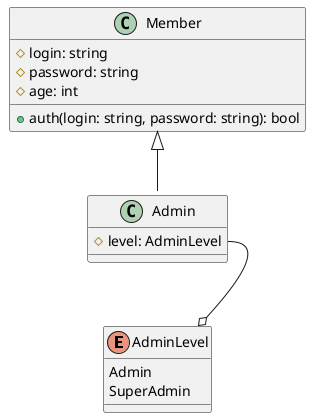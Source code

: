 @startuml
'https://plantuml.com/class-diagram

enum AdminLevel {
    Admin
    SuperAdmin
}

class Member {
    # login: string
    # password: string
    # age: int
    + auth(login: string, password: string): bool
}

class Admin extends Member {
    # level: AdminLevel
}

Admin::level --o AdminLevel

@enduml
